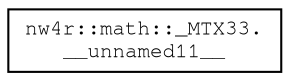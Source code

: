 digraph "Graphical Class Hierarchy"
{
 // LATEX_PDF_SIZE
  edge [fontname="FreeMono",fontsize="10",labelfontname="FreeMono",labelfontsize="10"];
  node [fontname="FreeMono",fontsize="10",shape=record];
  rankdir="LR";
  Node0 [label="nw4r::math::_MTX33.\l__unnamed11__",height=0.2,width=0.4,color="black", fillcolor="white", style="filled",URL="$unionnw4r_1_1math_1_1___m_t_x33_8____unnamed11____.html",tooltip=" "];
}
